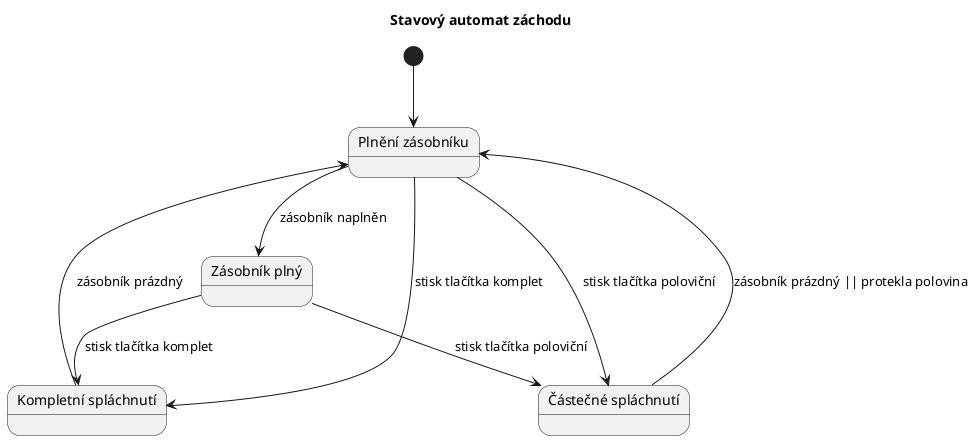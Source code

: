 @startuml

title Stavový automat záchodu

state "Plnění zásobníku" as Filling
state "Zásobník plný" as Full
state "Kompletní spláchnutí" as CompleteFlush
state "Částečné spláchnutí" as HalfFlush

[*] --> Filling
Filling --> Full : zásobník naplněn
Filling --> CompleteFlush : stisk tlačítka komplet
Filling --> HalfFlush : stisk tlačítka poloviční
Full --> CompleteFlush : stisk tlačítka komplet
Full --> HalfFlush : stisk tlačítka poloviční
CompleteFlush --> Filling : zásobník prázdný
HalfFlush --> Filling : zásobník prázdný || protekla polovina

@enduml